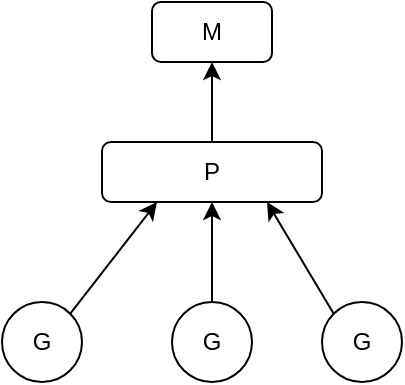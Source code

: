 <mxfile>
    <diagram id="oSxc_MkuxfSVrUBYi7qV" name="第 1 页">
        <mxGraphModel dx="619" dy="519" grid="1" gridSize="10" guides="1" tooltips="1" connect="1" arrows="1" fold="1" page="1" pageScale="1" pageWidth="1654" pageHeight="1169" math="0" shadow="0">
            <root>
                <mxCell id="0"/>
                <mxCell id="1" parent="0"/>
                <mxCell id="2" value="M" style="rounded=1;whiteSpace=wrap;html=1;" vertex="1" parent="1">
                    <mxGeometry x="195" y="70" width="60" height="30" as="geometry"/>
                </mxCell>
                <mxCell id="10" style="edgeStyle=none;html=1;exitX=0.5;exitY=0;exitDx=0;exitDy=0;entryX=0.5;entryY=1;entryDx=0;entryDy=0;" edge="1" parent="1" source="3" target="2">
                    <mxGeometry relative="1" as="geometry"/>
                </mxCell>
                <mxCell id="3" value="P" style="rounded=1;whiteSpace=wrap;html=1;" vertex="1" parent="1">
                    <mxGeometry x="170" y="140" width="110" height="30" as="geometry"/>
                </mxCell>
                <mxCell id="7" style="edgeStyle=none;html=1;exitX=1;exitY=0;exitDx=0;exitDy=0;entryX=0.25;entryY=1;entryDx=0;entryDy=0;" edge="1" parent="1" source="4" target="3">
                    <mxGeometry relative="1" as="geometry"/>
                </mxCell>
                <mxCell id="4" value="G" style="ellipse;whiteSpace=wrap;html=1;aspect=fixed;" vertex="1" parent="1">
                    <mxGeometry x="120" y="220" width="40" height="40" as="geometry"/>
                </mxCell>
                <mxCell id="8" style="edgeStyle=none;html=1;exitX=0.5;exitY=0;exitDx=0;exitDy=0;entryX=0.5;entryY=1;entryDx=0;entryDy=0;" edge="1" parent="1" source="5" target="3">
                    <mxGeometry relative="1" as="geometry"/>
                </mxCell>
                <mxCell id="5" value="G" style="ellipse;whiteSpace=wrap;html=1;aspect=fixed;" vertex="1" parent="1">
                    <mxGeometry x="205" y="220" width="40" height="40" as="geometry"/>
                </mxCell>
                <mxCell id="9" style="edgeStyle=none;html=1;exitX=0;exitY=0;exitDx=0;exitDy=0;entryX=0.75;entryY=1;entryDx=0;entryDy=0;" edge="1" parent="1" source="6" target="3">
                    <mxGeometry relative="1" as="geometry"/>
                </mxCell>
                <mxCell id="6" value="G" style="ellipse;whiteSpace=wrap;html=1;aspect=fixed;" vertex="1" parent="1">
                    <mxGeometry x="280" y="220" width="40" height="40" as="geometry"/>
                </mxCell>
            </root>
        </mxGraphModel>
    </diagram>
</mxfile>